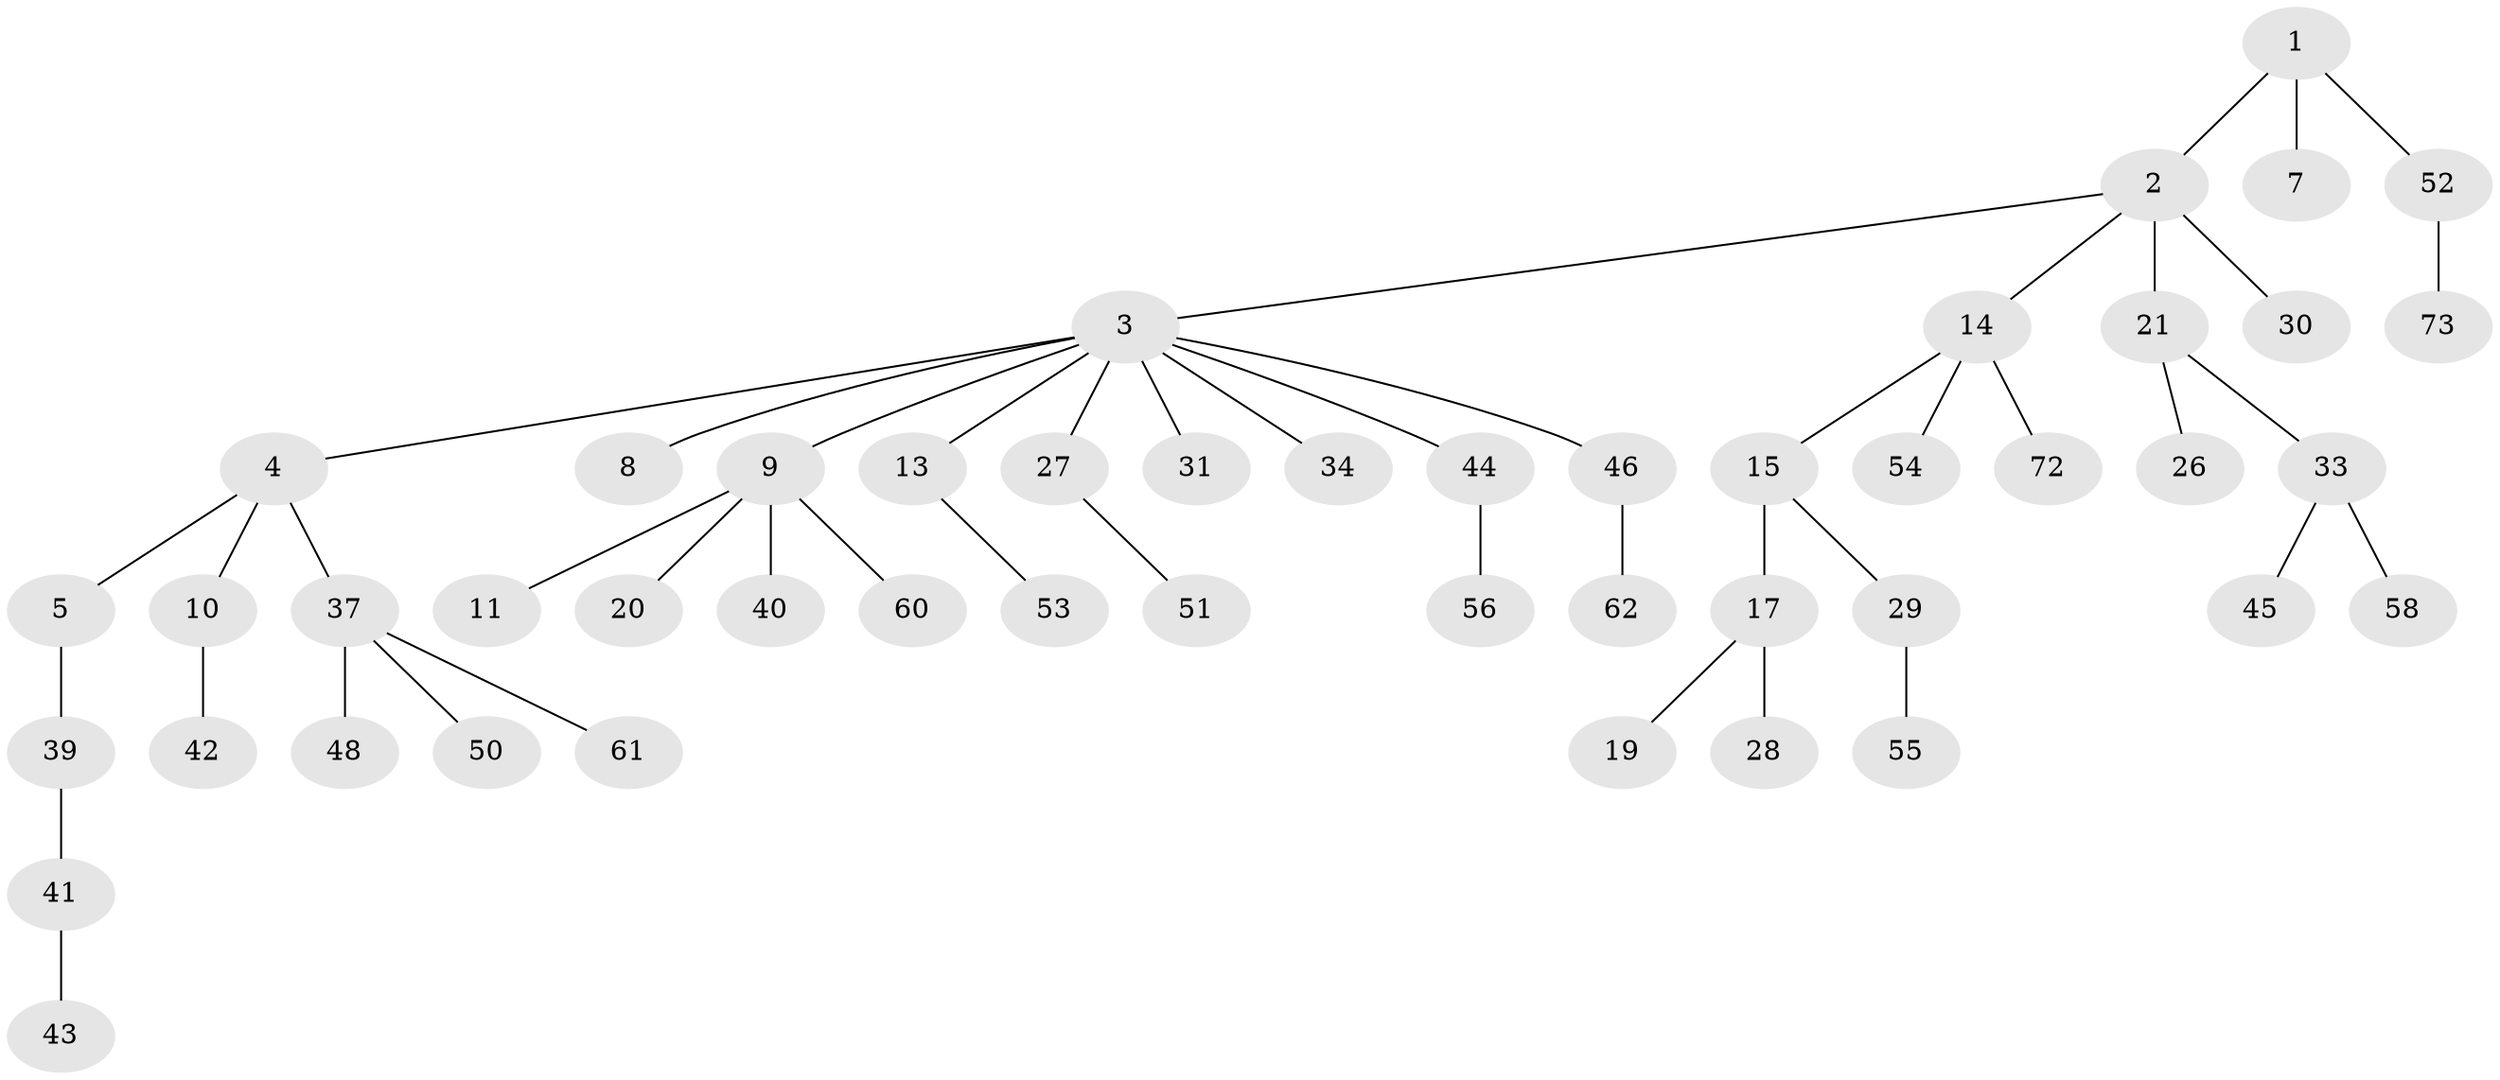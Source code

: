// original degree distribution, {3: 0.0958904109589041, 4: 0.0821917808219178, 8: 0.0136986301369863, 2: 0.273972602739726, 1: 0.4931506849315068, 5: 0.0410958904109589}
// Generated by graph-tools (version 1.1) at 2025/42/03/06/25 10:42:04]
// undirected, 48 vertices, 47 edges
graph export_dot {
graph [start="1"]
  node [color=gray90,style=filled];
  1 [super="+24"];
  2 [super="+16"];
  3 [super="+6"];
  4;
  5 [super="+12"];
  7 [super="+25"];
  8;
  9 [super="+18"];
  10 [super="+59"];
  11;
  13;
  14 [super="+23"];
  15 [super="+64"];
  17 [super="+22"];
  19;
  20 [super="+68"];
  21 [super="+71"];
  26;
  27 [super="+35"];
  28;
  29 [super="+32"];
  30;
  31;
  33 [super="+36"];
  34 [super="+66"];
  37 [super="+38"];
  39;
  40 [super="+65"];
  41 [super="+47"];
  42;
  43;
  44 [super="+49"];
  45;
  46 [super="+70"];
  48 [super="+69"];
  50;
  51;
  52 [super="+67"];
  53 [super="+63"];
  54;
  55;
  56 [super="+57"];
  58;
  60;
  61;
  62;
  72;
  73;
  1 -- 2;
  1 -- 7;
  1 -- 52;
  2 -- 3;
  2 -- 14;
  2 -- 21;
  2 -- 30;
  3 -- 4;
  3 -- 8;
  3 -- 34;
  3 -- 9;
  3 -- 44;
  3 -- 13;
  3 -- 46;
  3 -- 27;
  3 -- 31;
  4 -- 5;
  4 -- 10;
  4 -- 37;
  5 -- 39;
  9 -- 11;
  9 -- 20;
  9 -- 60;
  9 -- 40;
  10 -- 42;
  13 -- 53;
  14 -- 15;
  14 -- 54;
  14 -- 72;
  15 -- 17;
  15 -- 29;
  17 -- 19;
  17 -- 28;
  21 -- 26;
  21 -- 33;
  27 -- 51;
  29 -- 55;
  33 -- 58;
  33 -- 45;
  37 -- 48;
  37 -- 50;
  37 -- 61;
  39 -- 41;
  41 -- 43;
  44 -- 56;
  46 -- 62;
  52 -- 73;
}
